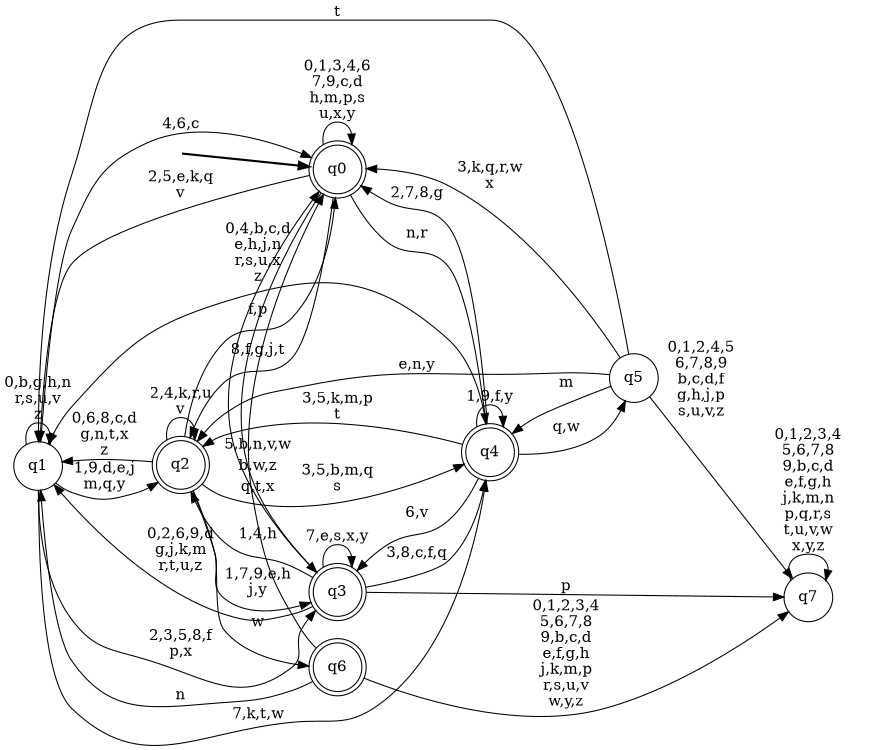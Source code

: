 digraph BlueStar {
__start0 [style = invis, shape = none, label = "", width = 0, height = 0];

rankdir=LR;
size="8,5";

s0 [style="rounded,filled", color="black", fillcolor="white" shape="doublecircle", label="q0"];
s1 [style="filled", color="black", fillcolor="white" shape="circle", label="q1"];
s2 [style="rounded,filled", color="black", fillcolor="white" shape="doublecircle", label="q2"];
s3 [style="rounded,filled", color="black", fillcolor="white" shape="doublecircle", label="q3"];
s4 [style="rounded,filled", color="black", fillcolor="white" shape="doublecircle", label="q4"];
s5 [style="filled", color="black", fillcolor="white" shape="circle", label="q5"];
s6 [style="rounded,filled", color="black", fillcolor="white" shape="doublecircle", label="q6"];
s7 [style="filled", color="black", fillcolor="white" shape="circle", label="q7"];
subgraph cluster_main { 
	graph [pad=".75", ranksep="0.15", nodesep="0.15"];
	 style=invis; 
	__start0 -> s0 [penwidth=2];
}
s0 -> s0 [label="0,1,3,4,6\n7,9,c,d\nh,m,p,s\nu,x,y"];
s0 -> s1 [label="2,5,e,k,q\nv"];
s0 -> s2 [label="8,f,g,j,t"];
s0 -> s3 [label="b,w,z"];
s0 -> s4 [label="n,r"];
s1 -> s0 [label="4,6,c"];
s1 -> s1 [label="0,b,g,h,n\nr,s,u,v\nz"];
s1 -> s2 [label="1,9,d,e,j\nm,q,y"];
s1 -> s3 [label="2,3,5,8,f\np,x"];
s1 -> s4 [label="7,k,t,w"];
s2 -> s0 [label="f,p"];
s2 -> s1 [label="0,6,8,c,d\ng,n,t,x\nz"];
s2 -> s2 [label="2,4,k,r,u\nv"];
s2 -> s3 [label="1,7,9,e,h\nj,y"];
s2 -> s4 [label="3,5,b,m,q\ns"];
s2 -> s6 [label="w"];
s3 -> s0 [label="5,b,n,v,w"];
s3 -> s1 [label="0,2,6,9,d\ng,j,k,m\nr,t,u,z"];
s3 -> s2 [label="1,4,h"];
s3 -> s3 [label="7,e,s,x,y"];
s3 -> s4 [label="3,8,c,f,q"];
s3 -> s7 [label="p"];
s4 -> s0 [label="2,7,8,g"];
s4 -> s1 [label="0,4,b,c,d\ne,h,j,n\nr,s,u,x\nz"];
s4 -> s2 [label="3,5,k,m,p\nt"];
s4 -> s3 [label="6,v"];
s4 -> s4 [label="1,9,f,y"];
s4 -> s5 [label="q,w"];
s5 -> s0 [label="3,k,q,r,w\nx"];
s5 -> s1 [label="t"];
s5 -> s2 [label="e,n,y"];
s5 -> s4 [label="m"];
s5 -> s7 [label="0,1,2,4,5\n6,7,8,9\nb,c,d,f\ng,h,j,p\ns,u,v,z"];
s6 -> s0 [label="q,t,x"];
s6 -> s1 [label="n"];
s6 -> s7 [label="0,1,2,3,4\n5,6,7,8\n9,b,c,d\ne,f,g,h\nj,k,m,p\nr,s,u,v\nw,y,z"];
s7 -> s7 [label="0,1,2,3,4\n5,6,7,8\n9,b,c,d\ne,f,g,h\nj,k,m,n\np,q,r,s\nt,u,v,w\nx,y,z"];

}